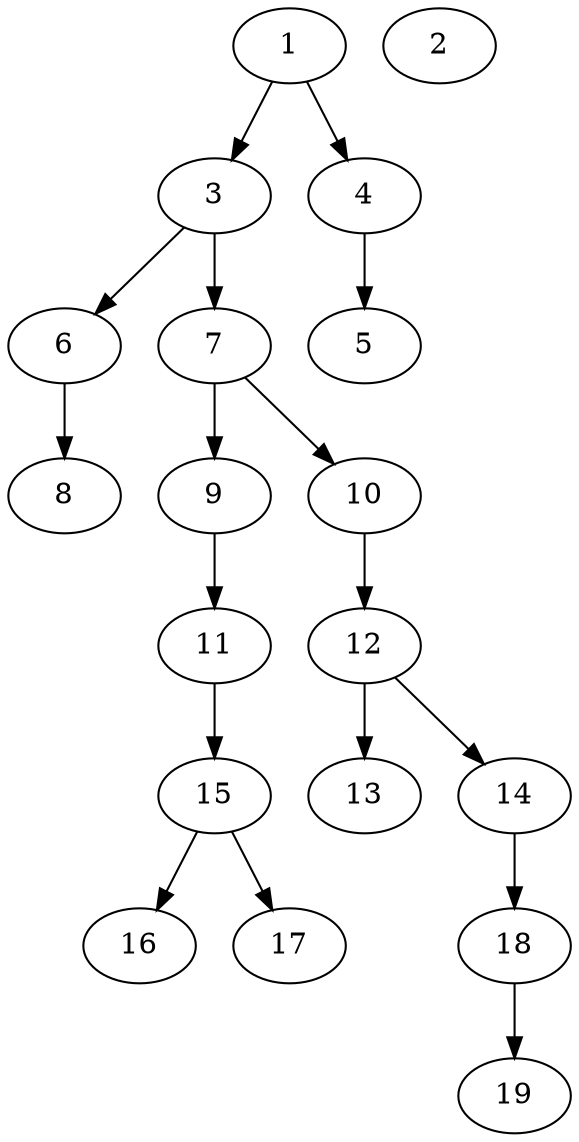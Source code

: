 // DAG (tier=1-easy, mode=data, n=19, ccr=0.303, fat=0.399, density=0.229, regular=0.645, jump=0.002, mindata=1048576, maxdata=8388608)
// DAG automatically generated by daggen at Sun Aug 24 16:33:33 2025
// /home/ermia/Project/Environments/daggen/bin/daggen --dot --ccr 0.303 --fat 0.399 --regular 0.645 --density 0.229 --jump 0.002 --mindata 1048576 --maxdata 8388608 -n 19 
digraph G {
  1 [size="321836845574317120", alpha="0.09", expect_size="160918422787158560"]
  1 -> 3 [size ="304006509363200"]
  1 -> 4 [size ="304006509363200"]
  2 [size="298291870826496000000", alpha="0.20", expect_size="149145935413248000000"]
  3 [size="284387676909209649152", alpha="0.02", expect_size="142193838454604824576"]
  3 -> 6 [size ="345963675779072"]
  3 -> 7 [size ="345963675779072"]
  4 [size="2483812128359272", alpha="0.01", expect_size="1241906064179636"]
  4 -> 5 [size ="115710747475968"]
  5 [size="82193947642260619264", alpha="0.01", expect_size="41096973821130309632"]
  6 [size="509665135421368000", alpha="0.20", expect_size="254832567710684000"]
  6 -> 8 [size ="346179195895808"]
  7 [size="450089118948992448", alpha="0.17", expect_size="225044559474496224"]
  7 -> 9 [size ="374656112525312"]
  7 -> 10 [size ="374656112525312"]
  8 [size="20163448008068825088", alpha="0.19", expect_size="10081724004034412544"]
  9 [size="1118876788582614528", alpha="0.11", expect_size="559438394291307264"]
  9 -> 11 [size ="384701428662272"]
  10 [size="64882404928311464", alpha="0.17", expect_size="32441202464155732"]
  10 -> 12 [size ="28990031003648"]
  11 [size="2075571132736768", alpha="0.11", expect_size="1037785566368384"]
  11 -> 15 [size ="38380574343168"]
  12 [size="961096246747349", alpha="0.10", expect_size="480548123373674"]
  12 -> 13 [size ="18299991621632"]
  12 -> 14 [size ="18299991621632"]
  13 [size="2667350408340748", alpha="0.01", expect_size="1333675204170374"]
  14 [size="473209919969951744000", alpha="0.14", expect_size="236604959984975872000"]
  14 -> 18 [size ="485801905356800"]
  15 [size="6534516773523005", alpha="0.13", expect_size="3267258386761502"]
  15 -> 16 [size ="139229719953408"]
  15 -> 17 [size ="139229719953408"]
  16 [size="1112021632269216", alpha="0.00", expect_size="556010816134608"]
  17 [size="3204666355268536", alpha="0.06", expect_size="1602333177634268"]
  18 [size="5623502411782403", alpha="0.18", expect_size="2811751205891201"]
  18 -> 19 [size ="357588248035328"]
  19 [size="438346882613630208", alpha="0.00", expect_size="219173441306815104"]
}
